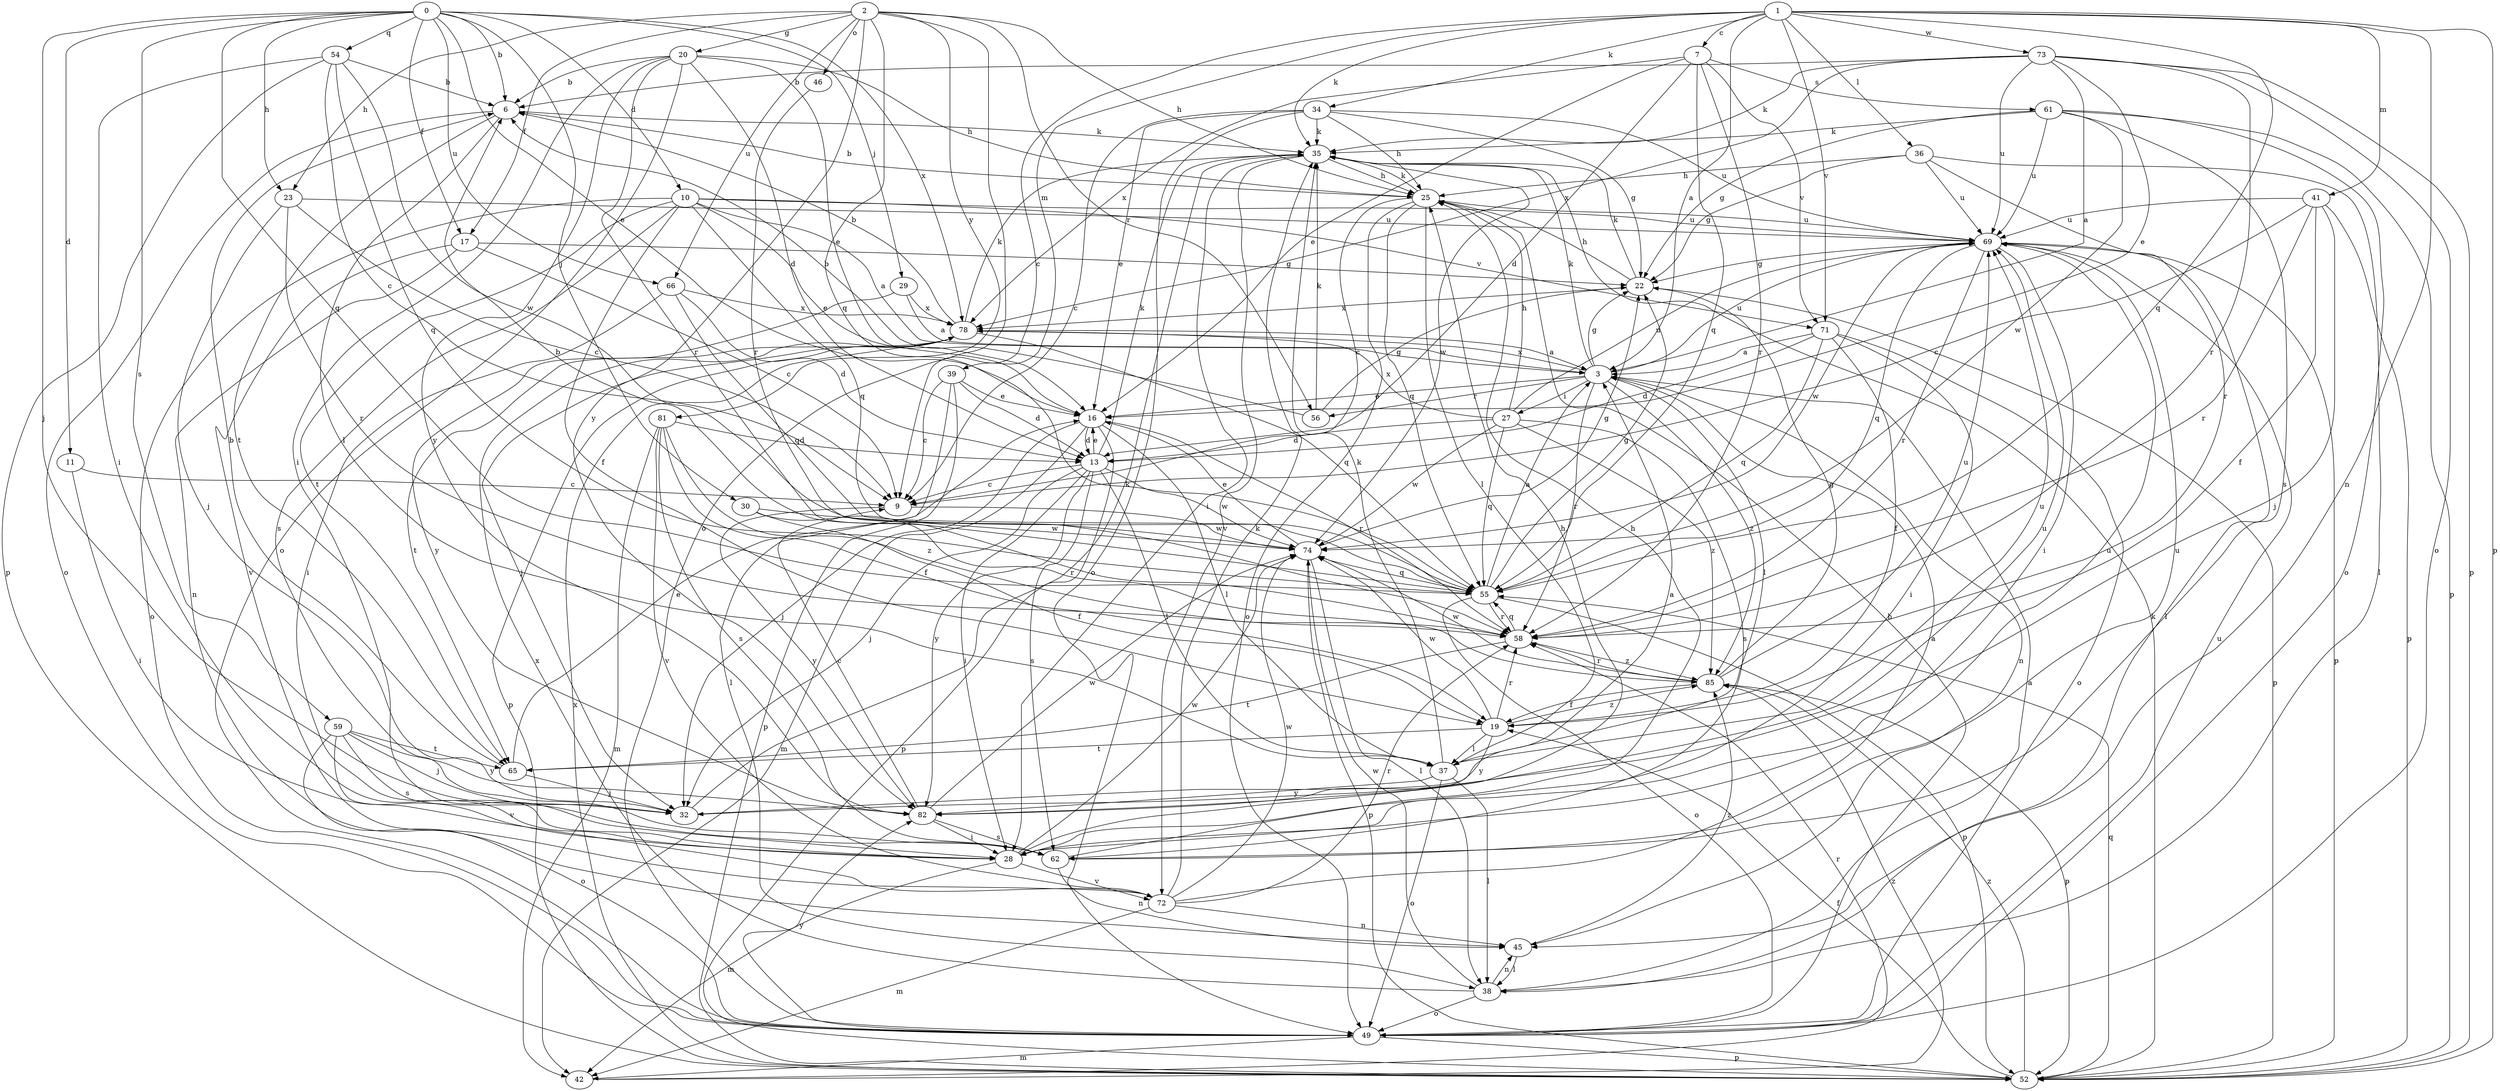 strict digraph  {
0;
1;
2;
3;
6;
7;
9;
10;
11;
13;
16;
17;
19;
20;
22;
23;
25;
27;
28;
29;
30;
32;
34;
35;
36;
37;
38;
39;
41;
42;
45;
46;
49;
52;
54;
55;
56;
58;
59;
61;
62;
65;
66;
69;
71;
72;
73;
74;
78;
81;
82;
85;
0 -> 6  [label=b];
0 -> 10  [label=d];
0 -> 11  [label=d];
0 -> 16  [label=e];
0 -> 17  [label=f];
0 -> 23  [label=h];
0 -> 29  [label=j];
0 -> 30  [label=j];
0 -> 32  [label=j];
0 -> 54  [label=q];
0 -> 55  [label=q];
0 -> 59  [label=s];
0 -> 66  [label=u];
0 -> 78  [label=x];
1 -> 3  [label=a];
1 -> 7  [label=c];
1 -> 9  [label=c];
1 -> 34  [label=k];
1 -> 35  [label=k];
1 -> 36  [label=l];
1 -> 39  [label=m];
1 -> 41  [label=m];
1 -> 45  [label=n];
1 -> 52  [label=p];
1 -> 55  [label=q];
1 -> 71  [label=v];
1 -> 73  [label=w];
2 -> 17  [label=f];
2 -> 20  [label=g];
2 -> 23  [label=h];
2 -> 25  [label=h];
2 -> 46  [label=o];
2 -> 49  [label=o];
2 -> 55  [label=q];
2 -> 56  [label=r];
2 -> 66  [label=u];
2 -> 81  [label=y];
2 -> 82  [label=y];
3 -> 16  [label=e];
3 -> 22  [label=g];
3 -> 27  [label=i];
3 -> 35  [label=k];
3 -> 37  [label=l];
3 -> 45  [label=n];
3 -> 56  [label=r];
3 -> 58  [label=r];
3 -> 69  [label=u];
3 -> 78  [label=x];
3 -> 85  [label=z];
6 -> 35  [label=k];
6 -> 37  [label=l];
6 -> 49  [label=o];
6 -> 65  [label=t];
7 -> 13  [label=d];
7 -> 16  [label=e];
7 -> 55  [label=q];
7 -> 58  [label=r];
7 -> 61  [label=s];
7 -> 71  [label=v];
7 -> 78  [label=x];
9 -> 74  [label=w];
9 -> 82  [label=y];
10 -> 3  [label=a];
10 -> 16  [label=e];
10 -> 19  [label=f];
10 -> 49  [label=o];
10 -> 55  [label=q];
10 -> 62  [label=s];
10 -> 65  [label=t];
10 -> 69  [label=u];
10 -> 71  [label=v];
11 -> 9  [label=c];
11 -> 28  [label=i];
13 -> 9  [label=c];
13 -> 16  [label=e];
13 -> 28  [label=i];
13 -> 32  [label=j];
13 -> 35  [label=k];
13 -> 37  [label=l];
13 -> 62  [label=s];
13 -> 74  [label=w];
13 -> 82  [label=y];
16 -> 13  [label=d];
16 -> 32  [label=j];
16 -> 37  [label=l];
16 -> 42  [label=m];
16 -> 52  [label=p];
16 -> 58  [label=r];
17 -> 9  [label=c];
17 -> 22  [label=g];
17 -> 45  [label=n];
17 -> 72  [label=v];
19 -> 37  [label=l];
19 -> 58  [label=r];
19 -> 65  [label=t];
19 -> 74  [label=w];
19 -> 82  [label=y];
19 -> 85  [label=z];
20 -> 6  [label=b];
20 -> 13  [label=d];
20 -> 16  [label=e];
20 -> 25  [label=h];
20 -> 28  [label=i];
20 -> 49  [label=o];
20 -> 58  [label=r];
20 -> 82  [label=y];
22 -> 25  [label=h];
22 -> 35  [label=k];
22 -> 52  [label=p];
22 -> 78  [label=x];
23 -> 9  [label=c];
23 -> 32  [label=j];
23 -> 58  [label=r];
23 -> 69  [label=u];
25 -> 6  [label=b];
25 -> 9  [label=c];
25 -> 35  [label=k];
25 -> 37  [label=l];
25 -> 49  [label=o];
25 -> 55  [label=q];
25 -> 69  [label=u];
27 -> 13  [label=d];
27 -> 25  [label=h];
27 -> 55  [label=q];
27 -> 62  [label=s];
27 -> 69  [label=u];
27 -> 74  [label=w];
27 -> 78  [label=x];
27 -> 85  [label=z];
28 -> 25  [label=h];
28 -> 42  [label=m];
28 -> 69  [label=u];
28 -> 72  [label=v];
28 -> 74  [label=w];
29 -> 3  [label=a];
29 -> 78  [label=x];
29 -> 82  [label=y];
30 -> 19  [label=f];
30 -> 58  [label=r];
30 -> 74  [label=w];
32 -> 3  [label=a];
32 -> 35  [label=k];
34 -> 9  [label=c];
34 -> 16  [label=e];
34 -> 22  [label=g];
34 -> 25  [label=h];
34 -> 35  [label=k];
34 -> 49  [label=o];
34 -> 69  [label=u];
35 -> 25  [label=h];
35 -> 28  [label=i];
35 -> 72  [label=v];
35 -> 74  [label=w];
36 -> 22  [label=g];
36 -> 25  [label=h];
36 -> 38  [label=l];
36 -> 58  [label=r];
36 -> 69  [label=u];
37 -> 35  [label=k];
37 -> 38  [label=l];
37 -> 49  [label=o];
37 -> 69  [label=u];
37 -> 82  [label=y];
38 -> 3  [label=a];
38 -> 45  [label=n];
38 -> 49  [label=o];
38 -> 74  [label=w];
38 -> 78  [label=x];
39 -> 9  [label=c];
39 -> 13  [label=d];
39 -> 16  [label=e];
39 -> 38  [label=l];
39 -> 52  [label=p];
41 -> 9  [label=c];
41 -> 19  [label=f];
41 -> 32  [label=j];
41 -> 52  [label=p];
41 -> 58  [label=r];
41 -> 69  [label=u];
42 -> 58  [label=r];
42 -> 85  [label=z];
45 -> 38  [label=l];
45 -> 85  [label=z];
46 -> 58  [label=r];
49 -> 25  [label=h];
49 -> 42  [label=m];
49 -> 52  [label=p];
49 -> 69  [label=u];
49 -> 82  [label=y];
52 -> 19  [label=f];
52 -> 35  [label=k];
52 -> 55  [label=q];
52 -> 78  [label=x];
52 -> 85  [label=z];
54 -> 6  [label=b];
54 -> 9  [label=c];
54 -> 28  [label=i];
54 -> 52  [label=p];
54 -> 55  [label=q];
54 -> 74  [label=w];
55 -> 3  [label=a];
55 -> 6  [label=b];
55 -> 22  [label=g];
55 -> 49  [label=o];
55 -> 52  [label=p];
55 -> 58  [label=r];
56 -> 6  [label=b];
56 -> 22  [label=g];
56 -> 35  [label=k];
58 -> 55  [label=q];
58 -> 65  [label=t];
58 -> 85  [label=z];
59 -> 32  [label=j];
59 -> 49  [label=o];
59 -> 62  [label=s];
59 -> 65  [label=t];
59 -> 72  [label=v];
59 -> 82  [label=y];
61 -> 22  [label=g];
61 -> 35  [label=k];
61 -> 49  [label=o];
61 -> 52  [label=p];
61 -> 62  [label=s];
61 -> 69  [label=u];
61 -> 74  [label=w];
62 -> 25  [label=h];
62 -> 45  [label=n];
62 -> 69  [label=u];
65 -> 6  [label=b];
65 -> 16  [label=e];
65 -> 32  [label=j];
66 -> 13  [label=d];
66 -> 28  [label=i];
66 -> 55  [label=q];
66 -> 78  [label=x];
69 -> 22  [label=g];
69 -> 28  [label=i];
69 -> 38  [label=l];
69 -> 52  [label=p];
69 -> 55  [label=q];
69 -> 58  [label=r];
69 -> 74  [label=w];
71 -> 3  [label=a];
71 -> 13  [label=d];
71 -> 19  [label=f];
71 -> 28  [label=i];
71 -> 49  [label=o];
71 -> 55  [label=q];
72 -> 3  [label=a];
72 -> 35  [label=k];
72 -> 42  [label=m];
72 -> 45  [label=n];
72 -> 58  [label=r];
72 -> 74  [label=w];
73 -> 3  [label=a];
73 -> 6  [label=b];
73 -> 16  [label=e];
73 -> 35  [label=k];
73 -> 49  [label=o];
73 -> 52  [label=p];
73 -> 58  [label=r];
73 -> 69  [label=u];
73 -> 78  [label=x];
74 -> 16  [label=e];
74 -> 22  [label=g];
74 -> 38  [label=l];
74 -> 52  [label=p];
74 -> 55  [label=q];
78 -> 3  [label=a];
78 -> 6  [label=b];
78 -> 32  [label=j];
78 -> 35  [label=k];
78 -> 52  [label=p];
78 -> 55  [label=q];
78 -> 65  [label=t];
81 -> 13  [label=d];
81 -> 19  [label=f];
81 -> 42  [label=m];
81 -> 62  [label=s];
81 -> 72  [label=v];
81 -> 85  [label=z];
82 -> 9  [label=c];
82 -> 28  [label=i];
82 -> 62  [label=s];
82 -> 69  [label=u];
82 -> 74  [label=w];
85 -> 19  [label=f];
85 -> 22  [label=g];
85 -> 52  [label=p];
85 -> 58  [label=r];
85 -> 69  [label=u];
85 -> 74  [label=w];
}
